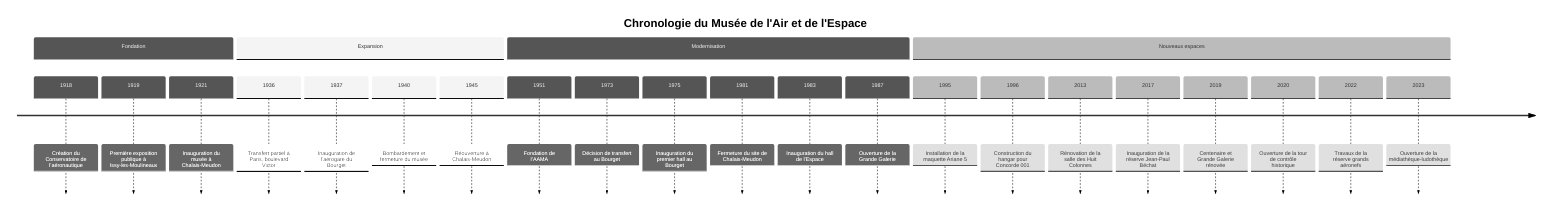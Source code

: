 ---
config:
  logLevel: 'debug'
  theme: 'neutral'
---

timeline
    title Chronologie du Musée de l'Air et de l'Espace
    section Fondation
      1918 : Création du Conservatoire de l’aéronautique
      1919 : Première exposition publique à Issy-les-Moulineaux
      1921 : Inauguration du musée à Chalais-Meudon
    section Expansion
      1936 : Transfert partiel à Paris, boulevard Victor
      1937 : Inauguration de l’aérogare du Bourget
      1940 : Bombardement et fermeture du musée
      1945 : Réouverture à Chalais-Meudon
    section Modernisation
      1951 : Fondation de l’AAMA
      1973 : Décision de transfert au Bourget
      1975 : Inauguration du premier hall au Bourget
      1981 : Fermeture du site de Chalais-Meudon
      1983 : Inauguration du hall de l’Espace
      1987 : Ouverture de la Grande Galerie
    section Nouveaux espaces
      1995 : Installation de la maquette Ariane 5
      1996 : Construction du hangar pour Concorde 001
      2013 : Rénovation de la salle des Huit Colonnes
      2017 : Inauguration de la réserve Jean-Paul Béchat
      2019 : Centenaire et Grande Galerie rénovée
      2020 : Ouverture de la tour de contrôle historique
      2022 : Travaux de la réserve grands aéronefs
      2023 : Ouverture de la médiathèque-ludothèque